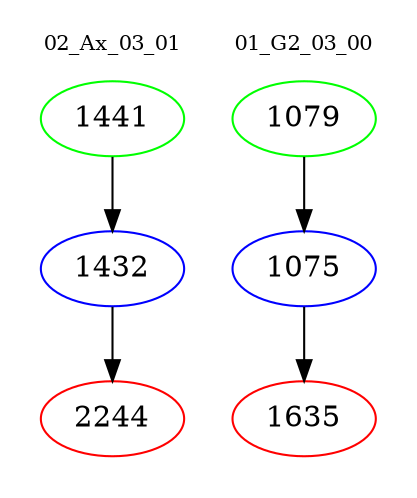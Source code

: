 digraph{
subgraph cluster_0 {
color = white
label = "02_Ax_03_01";
fontsize=10;
T0_1441 [label="1441", color="green"]
T0_1441 -> T0_1432 [color="black"]
T0_1432 [label="1432", color="blue"]
T0_1432 -> T0_2244 [color="black"]
T0_2244 [label="2244", color="red"]
}
subgraph cluster_1 {
color = white
label = "01_G2_03_00";
fontsize=10;
T1_1079 [label="1079", color="green"]
T1_1079 -> T1_1075 [color="black"]
T1_1075 [label="1075", color="blue"]
T1_1075 -> T1_1635 [color="black"]
T1_1635 [label="1635", color="red"]
}
}
